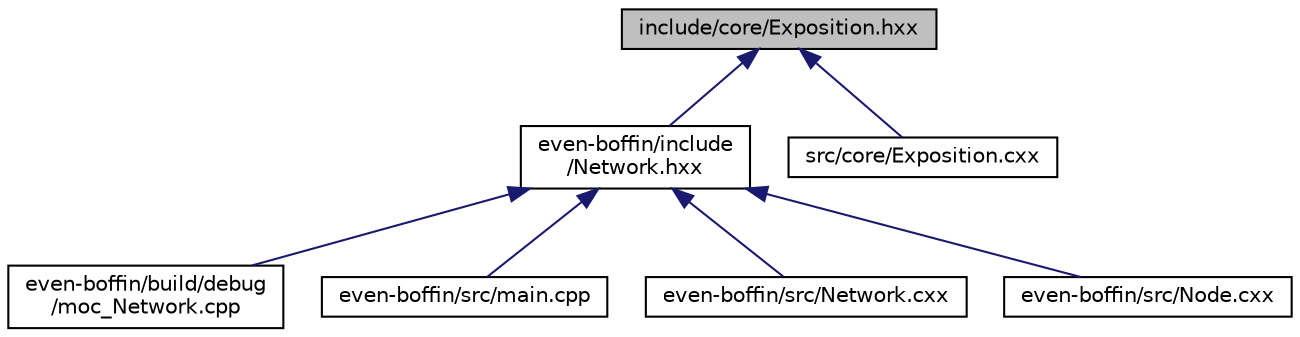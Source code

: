 digraph "include/core/Exposition.hxx"
{
  edge [fontname="Helvetica",fontsize="10",labelfontname="Helvetica",labelfontsize="10"];
  node [fontname="Helvetica",fontsize="10",shape=record];
  Node66 [label="include/core/Exposition.hxx",height=0.2,width=0.4,color="black", fillcolor="grey75", style="filled", fontcolor="black"];
  Node66 -> Node67 [dir="back",color="midnightblue",fontsize="10",style="solid"];
  Node67 [label="even-boffin/include\l/Network.hxx",height=0.2,width=0.4,color="black", fillcolor="white", style="filled",URL="$_network_8hxx.html"];
  Node67 -> Node68 [dir="back",color="midnightblue",fontsize="10",style="solid"];
  Node68 [label="even-boffin/build/debug\l/moc_Network.cpp",height=0.2,width=0.4,color="black", fillcolor="white", style="filled",URL="$moc___network_8cpp_source.html"];
  Node67 -> Node69 [dir="back",color="midnightblue",fontsize="10",style="solid"];
  Node69 [label="even-boffin/src/main.cpp",height=0.2,width=0.4,color="black", fillcolor="white", style="filled",URL="$even-boffin_2src_2main_8cpp_source.html"];
  Node67 -> Node70 [dir="back",color="midnightblue",fontsize="10",style="solid"];
  Node70 [label="even-boffin/src/Network.cxx",height=0.2,width=0.4,color="black", fillcolor="white", style="filled",URL="$_network_8cxx.html"];
  Node67 -> Node71 [dir="back",color="midnightblue",fontsize="10",style="solid"];
  Node71 [label="even-boffin/src/Node.cxx",height=0.2,width=0.4,color="black", fillcolor="white", style="filled",URL="$_node_8cxx.html"];
  Node66 -> Node72 [dir="back",color="midnightblue",fontsize="10",style="solid"];
  Node72 [label="src/core/Exposition.cxx",height=0.2,width=0.4,color="black", fillcolor="white", style="filled",URL="$_exposition_8cxx.html"];
}
